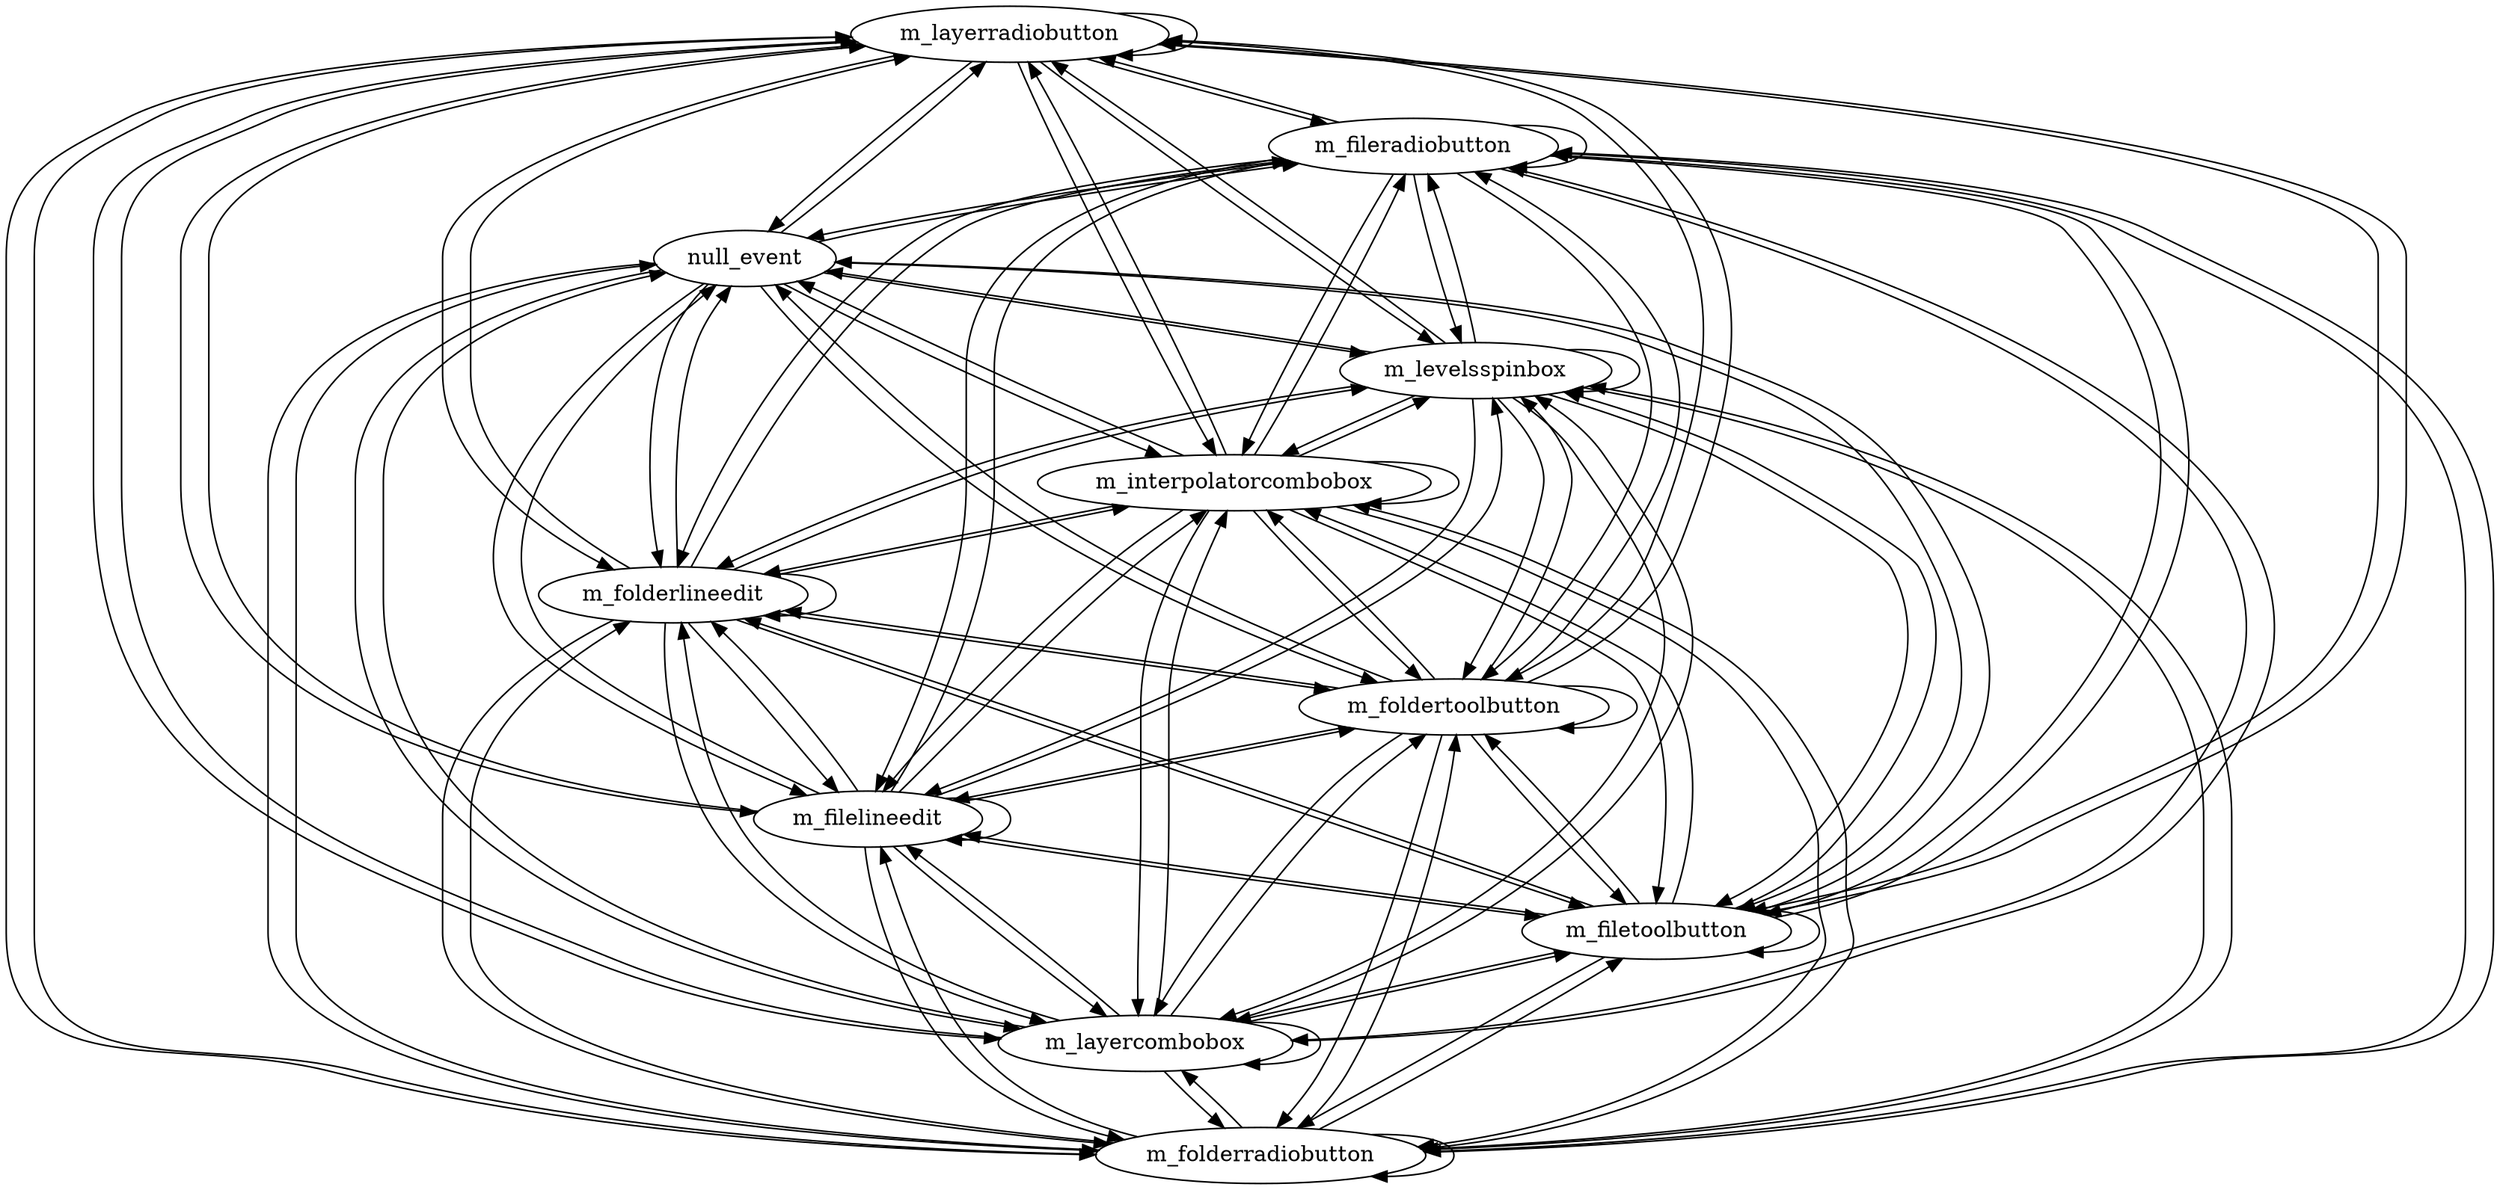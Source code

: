 strict digraph G {
  m_layerradiobutton [ label="m_layerradiobutton" ];
  m_fileradiobutton [ label="m_fileradiobutton" ];
  m_folderradiobutton [ label="m_folderradiobutton" ];
  m_layercombobox [ label="m_layercombobox" ];
  m_filetoolbutton [ label="m_filetoolbutton" ];
  m_filelineedit [ label="m_filelineedit" ];
  m_foldertoolbutton [ label="m_foldertoolbutton" ];
  m_folderlineedit [ label="m_folderlineedit" ];
  m_interpolatorcombobox [ label="m_interpolatorcombobox" ];
  m_levelsspinbox [ label="m_levelsspinbox" ];
  null_event [ label="null_event" ];
  m_layerradiobutton -> m_layerradiobutton;
  m_layerradiobutton -> m_fileradiobutton;
  m_layerradiobutton -> m_folderradiobutton;
  m_layerradiobutton -> m_layercombobox;
  m_layerradiobutton -> m_filetoolbutton;
  m_layerradiobutton -> m_filelineedit;
  m_layerradiobutton -> m_foldertoolbutton;
  m_layerradiobutton -> m_folderlineedit;
  m_layerradiobutton -> m_interpolatorcombobox;
  m_layerradiobutton -> m_levelsspinbox;
  m_fileradiobutton -> m_layerradiobutton;
  m_fileradiobutton -> m_fileradiobutton;
  m_fileradiobutton -> m_folderradiobutton;
  m_fileradiobutton -> m_layercombobox;
  m_fileradiobutton -> m_filetoolbutton;
  m_fileradiobutton -> m_filelineedit;
  m_fileradiobutton -> m_foldertoolbutton;
  m_fileradiobutton -> m_folderlineedit;
  m_fileradiobutton -> m_interpolatorcombobox;
  m_fileradiobutton -> m_levelsspinbox;
  m_folderradiobutton -> m_layerradiobutton;
  m_folderradiobutton -> m_fileradiobutton;
  m_folderradiobutton -> m_folderradiobutton;
  m_folderradiobutton -> m_layercombobox;
  m_folderradiobutton -> m_filetoolbutton;
  m_folderradiobutton -> m_filelineedit;
  m_folderradiobutton -> m_foldertoolbutton;
  m_folderradiobutton -> m_folderlineedit;
  m_folderradiobutton -> m_interpolatorcombobox;
  m_folderradiobutton -> m_levelsspinbox;
  m_layercombobox -> m_layerradiobutton;
  m_layercombobox -> m_fileradiobutton;
  m_layercombobox -> m_folderradiobutton;
  m_layercombobox -> m_layercombobox;
  m_layercombobox -> m_filetoolbutton;
  m_layercombobox -> m_filelineedit;
  m_layercombobox -> m_foldertoolbutton;
  m_layercombobox -> m_folderlineedit;
  m_layercombobox -> m_interpolatorcombobox;
  m_layercombobox -> m_levelsspinbox;
  m_filetoolbutton -> m_layerradiobutton;
  m_filetoolbutton -> m_fileradiobutton;
  m_filetoolbutton -> m_folderradiobutton;
  m_filetoolbutton -> m_layercombobox;
  m_filetoolbutton -> m_filetoolbutton;
  m_filetoolbutton -> m_filelineedit;
  m_filetoolbutton -> m_foldertoolbutton;
  m_filetoolbutton -> m_folderlineedit;
  m_filetoolbutton -> m_interpolatorcombobox;
  m_filetoolbutton -> m_levelsspinbox;
  m_filelineedit -> m_layerradiobutton;
  m_filelineedit -> m_fileradiobutton;
  m_filelineedit -> m_folderradiobutton;
  m_filelineedit -> m_layercombobox;
  m_filelineedit -> m_filetoolbutton;
  m_filelineedit -> m_filelineedit;
  m_filelineedit -> m_foldertoolbutton;
  m_filelineedit -> m_folderlineedit;
  m_filelineedit -> m_interpolatorcombobox;
  m_filelineedit -> m_levelsspinbox;
  m_foldertoolbutton -> m_layerradiobutton;
  m_foldertoolbutton -> m_fileradiobutton;
  m_foldertoolbutton -> m_folderradiobutton;
  m_foldertoolbutton -> m_layercombobox;
  m_foldertoolbutton -> m_filetoolbutton;
  m_foldertoolbutton -> m_filelineedit;
  m_foldertoolbutton -> m_foldertoolbutton;
  m_foldertoolbutton -> m_folderlineedit;
  m_foldertoolbutton -> m_interpolatorcombobox;
  m_foldertoolbutton -> m_levelsspinbox;
  m_folderlineedit -> m_layerradiobutton;
  m_folderlineedit -> m_fileradiobutton;
  m_folderlineedit -> m_folderradiobutton;
  m_folderlineedit -> m_layercombobox;
  m_folderlineedit -> m_filetoolbutton;
  m_folderlineedit -> m_filelineedit;
  m_folderlineedit -> m_foldertoolbutton;
  m_folderlineedit -> m_folderlineedit;
  m_folderlineedit -> m_interpolatorcombobox;
  m_folderlineedit -> m_levelsspinbox;
  m_interpolatorcombobox -> m_layerradiobutton;
  m_interpolatorcombobox -> m_fileradiobutton;
  m_interpolatorcombobox -> m_folderradiobutton;
  m_interpolatorcombobox -> m_layercombobox;
  m_interpolatorcombobox -> m_filetoolbutton;
  m_interpolatorcombobox -> m_filelineedit;
  m_interpolatorcombobox -> m_foldertoolbutton;
  m_interpolatorcombobox -> m_folderlineedit;
  m_interpolatorcombobox -> m_interpolatorcombobox;
  m_interpolatorcombobox -> m_levelsspinbox;
  m_levelsspinbox -> m_layerradiobutton;
  m_levelsspinbox -> m_fileradiobutton;
  m_levelsspinbox -> m_folderradiobutton;
  m_levelsspinbox -> m_layercombobox;
  m_levelsspinbox -> m_filetoolbutton;
  m_levelsspinbox -> m_filelineedit;
  m_levelsspinbox -> m_foldertoolbutton;
  m_levelsspinbox -> m_folderlineedit;
  m_levelsspinbox -> m_interpolatorcombobox;
  m_levelsspinbox -> m_levelsspinbox;
  m_layerradiobutton -> null_event;
  m_fileradiobutton -> null_event;
  m_folderradiobutton -> null_event;
  m_layercombobox -> null_event;
  m_filetoolbutton -> null_event;
  m_filelineedit -> null_event;
  m_foldertoolbutton -> null_event;
  m_folderlineedit -> null_event;
  m_interpolatorcombobox -> null_event;
  m_levelsspinbox -> null_event;
  null_event -> m_layerradiobutton;
  null_event -> m_fileradiobutton;
  null_event -> m_folderradiobutton;
  null_event -> m_layercombobox;
  null_event -> m_filetoolbutton;
  null_event -> m_filelineedit;
  null_event -> m_foldertoolbutton;
  null_event -> m_folderlineedit;
  null_event -> m_interpolatorcombobox;
  null_event -> m_levelsspinbox;
}
